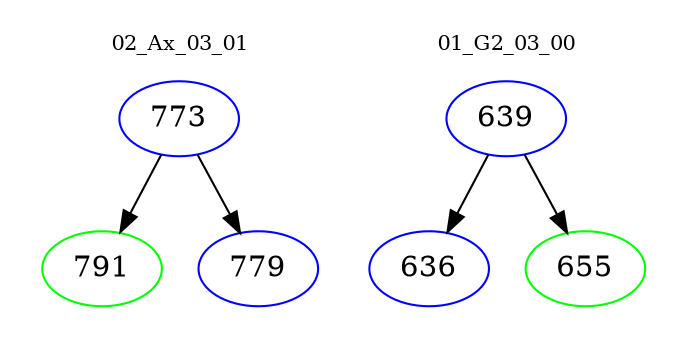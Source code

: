 digraph{
subgraph cluster_0 {
color = white
label = "02_Ax_03_01";
fontsize=10;
T0_773 [label="773", color="blue"]
T0_773 -> T0_791 [color="black"]
T0_791 [label="791", color="green"]
T0_773 -> T0_779 [color="black"]
T0_779 [label="779", color="blue"]
}
subgraph cluster_1 {
color = white
label = "01_G2_03_00";
fontsize=10;
T1_639 [label="639", color="blue"]
T1_639 -> T1_636 [color="black"]
T1_636 [label="636", color="blue"]
T1_639 -> T1_655 [color="black"]
T1_655 [label="655", color="green"]
}
}
